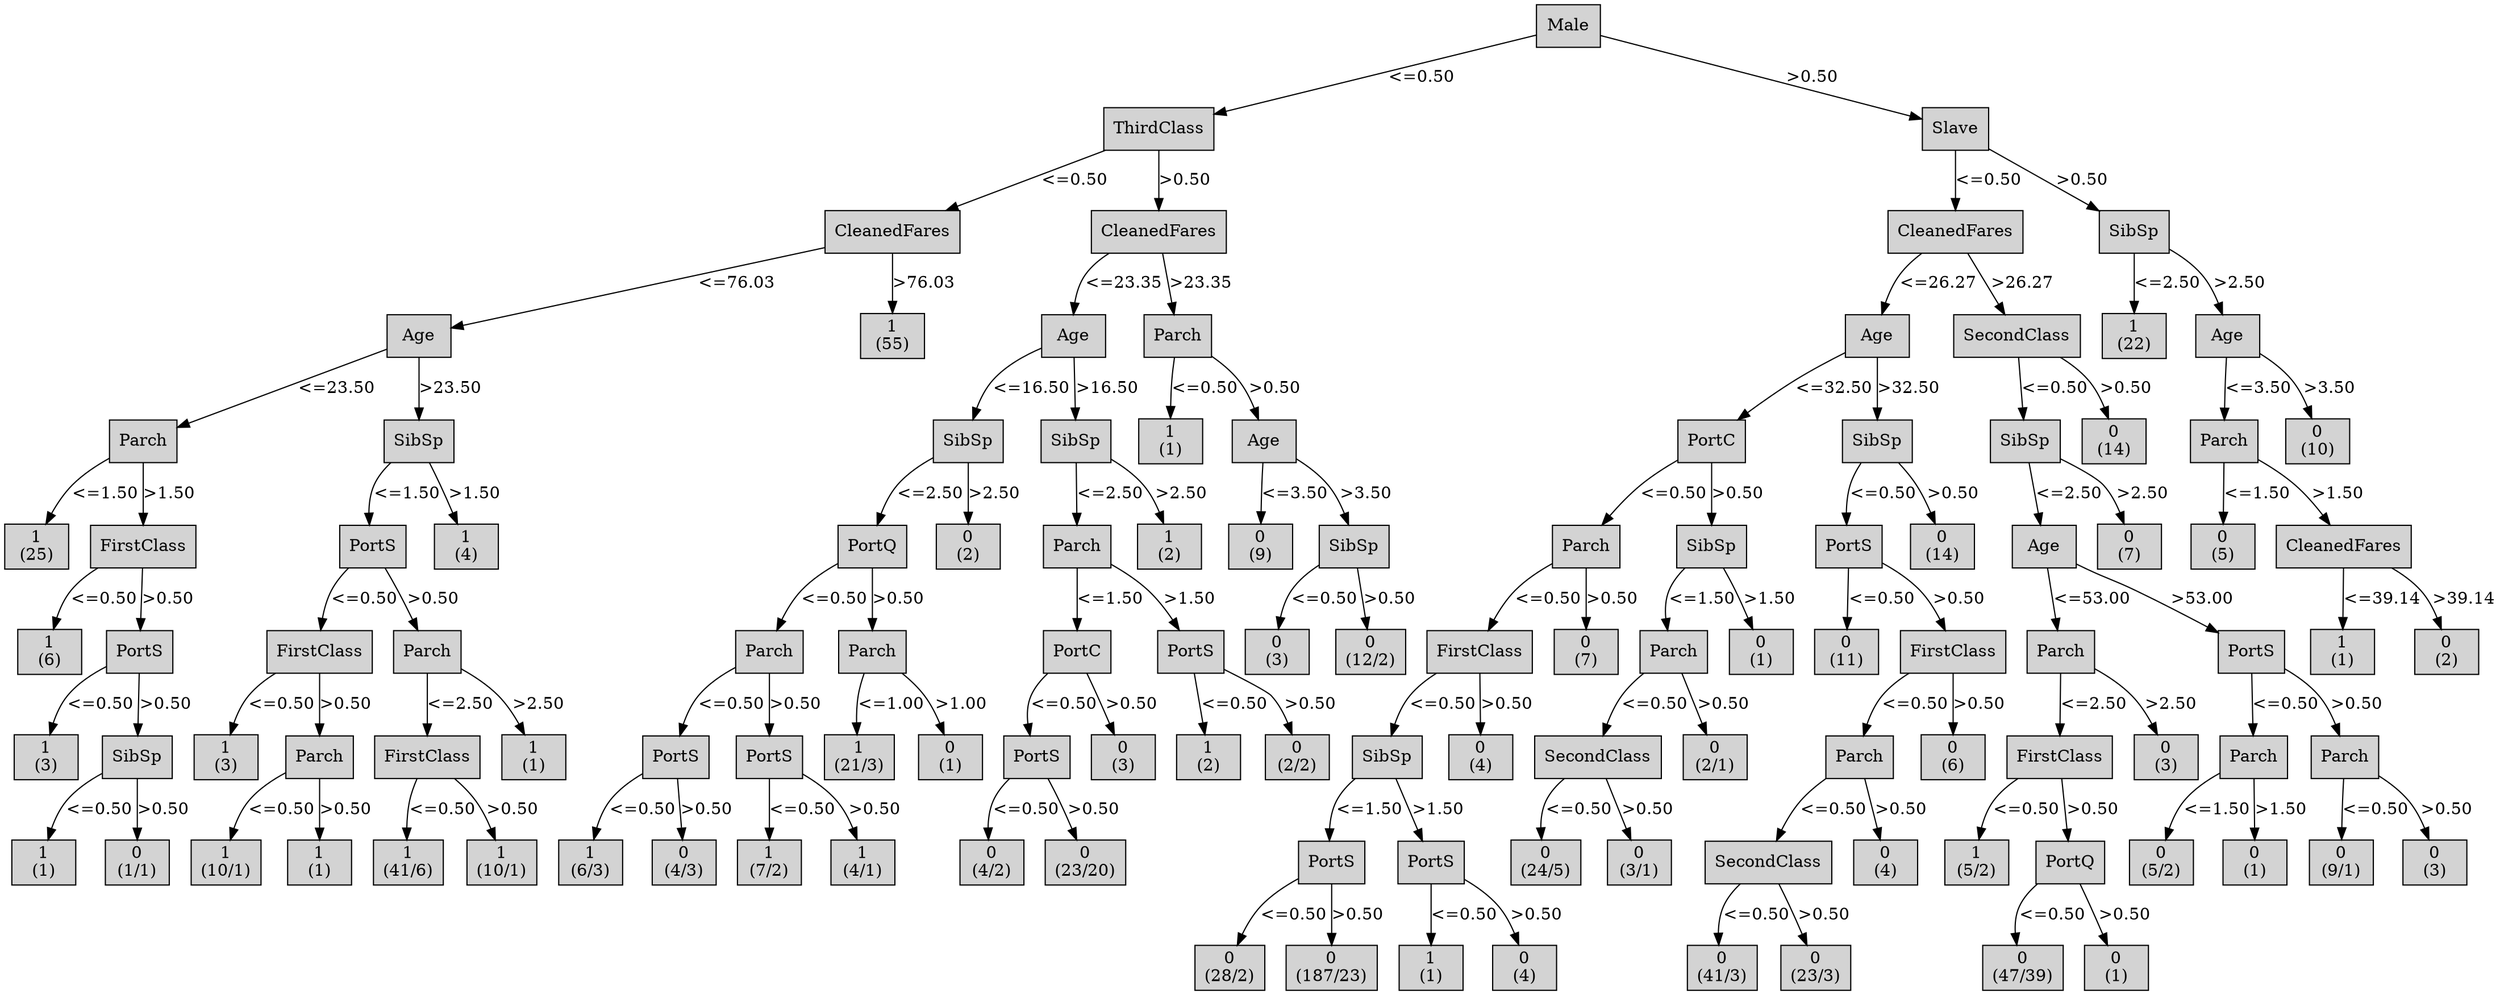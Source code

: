 digraph ID3_Tree {
"0" [shape=box, style=filled, label="Male
", weight=1]
"1" [shape=box, style=filled, label="ThirdClass
", weight=2]
0 -> 1 [ label = "<=0.50"];
"2" [shape=box, style=filled, label="CleanedFares
", weight=3]
1 -> 2 [ label = "<=0.50"];
"3" [shape=box, style=filled, label="Age
", weight=4]
2 -> 3 [ label = "<=76.03"];
"4" [shape=box, style=filled, label="Parch
", weight=5]
3 -> 4 [ label = "<=23.50"];
"5" [shape=box, style=filled, label="1
(25)
", weight=6]
4 -> 5 [ label = "<=1.50"];
"6" [shape=box, style=filled, label="FirstClass
", weight=6]
4 -> 6 [ label = ">1.50"];
"7" [shape=box, style=filled, label="1
(6)
", weight=7]
6 -> 7 [ label = "<=0.50"];
"8" [shape=box, style=filled, label="PortS
", weight=7]
6 -> 8 [ label = ">0.50"];
"9" [shape=box, style=filled, label="1
(3)
", weight=8]
8 -> 9 [ label = "<=0.50"];
"10" [shape=box, style=filled, label="SibSp
", weight=8]
8 -> 10 [ label = ">0.50"];
"11" [shape=box, style=filled, label="1
(1)
", weight=9]
10 -> 11 [ label = "<=0.50"];
"12" [shape=box, style=filled, label="0
(1/1)
", weight=9]
10 -> 12 [ label = ">0.50"];
"13" [shape=box, style=filled, label="SibSp
", weight=5]
3 -> 13 [ label = ">23.50"];
"14" [shape=box, style=filled, label="PortS
", weight=6]
13 -> 14 [ label = "<=1.50"];
"15" [shape=box, style=filled, label="FirstClass
", weight=7]
14 -> 15 [ label = "<=0.50"];
"16" [shape=box, style=filled, label="1
(3)
", weight=8]
15 -> 16 [ label = "<=0.50"];
"17" [shape=box, style=filled, label="Parch
", weight=8]
15 -> 17 [ label = ">0.50"];
"18" [shape=box, style=filled, label="1
(10/1)
", weight=9]
17 -> 18 [ label = "<=0.50"];
"19" [shape=box, style=filled, label="1
(1)
", weight=9]
17 -> 19 [ label = ">0.50"];
"20" [shape=box, style=filled, label="Parch
", weight=7]
14 -> 20 [ label = ">0.50"];
"21" [shape=box, style=filled, label="FirstClass
", weight=8]
20 -> 21 [ label = "<=2.50"];
"22" [shape=box, style=filled, label="1
(41/6)
", weight=9]
21 -> 22 [ label = "<=0.50"];
"23" [shape=box, style=filled, label="1
(10/1)
", weight=9]
21 -> 23 [ label = ">0.50"];
"24" [shape=box, style=filled, label="1
(1)
", weight=8]
20 -> 24 [ label = ">2.50"];
"25" [shape=box, style=filled, label="1
(4)
", weight=6]
13 -> 25 [ label = ">1.50"];
"26" [shape=box, style=filled, label="1
(55)
", weight=4]
2 -> 26 [ label = ">76.03"];
"27" [shape=box, style=filled, label="CleanedFares
", weight=3]
1 -> 27 [ label = ">0.50"];
"28" [shape=box, style=filled, label="Age
", weight=4]
27 -> 28 [ label = "<=23.35"];
"29" [shape=box, style=filled, label="SibSp
", weight=5]
28 -> 29 [ label = "<=16.50"];
"30" [shape=box, style=filled, label="PortQ
", weight=6]
29 -> 30 [ label = "<=2.50"];
"31" [shape=box, style=filled, label="Parch
", weight=7]
30 -> 31 [ label = "<=0.50"];
"32" [shape=box, style=filled, label="PortS
", weight=8]
31 -> 32 [ label = "<=0.50"];
"33" [shape=box, style=filled, label="1
(6/3)
", weight=9]
32 -> 33 [ label = "<=0.50"];
"34" [shape=box, style=filled, label="0
(4/3)
", weight=9]
32 -> 34 [ label = ">0.50"];
"35" [shape=box, style=filled, label="PortS
", weight=8]
31 -> 35 [ label = ">0.50"];
"36" [shape=box, style=filled, label="1
(7/2)
", weight=9]
35 -> 36 [ label = "<=0.50"];
"37" [shape=box, style=filled, label="1
(4/1)
", weight=9]
35 -> 37 [ label = ">0.50"];
"38" [shape=box, style=filled, label="Parch
", weight=7]
30 -> 38 [ label = ">0.50"];
"39" [shape=box, style=filled, label="1
(21/3)
", weight=8]
38 -> 39 [ label = "<=1.00"];
"40" [shape=box, style=filled, label="0
(1)
", weight=8]
38 -> 40 [ label = ">1.00"];
"41" [shape=box, style=filled, label="0
(2)
", weight=6]
29 -> 41 [ label = ">2.50"];
"42" [shape=box, style=filled, label="SibSp
", weight=5]
28 -> 42 [ label = ">16.50"];
"43" [shape=box, style=filled, label="Parch
", weight=6]
42 -> 43 [ label = "<=2.50"];
"44" [shape=box, style=filled, label="PortC
", weight=7]
43 -> 44 [ label = "<=1.50"];
"45" [shape=box, style=filled, label="PortS
", weight=8]
44 -> 45 [ label = "<=0.50"];
"46" [shape=box, style=filled, label="0
(4/2)
", weight=9]
45 -> 46 [ label = "<=0.50"];
"47" [shape=box, style=filled, label="0
(23/20)
", weight=9]
45 -> 47 [ label = ">0.50"];
"48" [shape=box, style=filled, label="0
(3)
", weight=8]
44 -> 48 [ label = ">0.50"];
"49" [shape=box, style=filled, label="PortS
", weight=7]
43 -> 49 [ label = ">1.50"];
"50" [shape=box, style=filled, label="1
(2)
", weight=8]
49 -> 50 [ label = "<=0.50"];
"51" [shape=box, style=filled, label="0
(2/2)
", weight=8]
49 -> 51 [ label = ">0.50"];
"52" [shape=box, style=filled, label="1
(2)
", weight=6]
42 -> 52 [ label = ">2.50"];
"53" [shape=box, style=filled, label="Parch
", weight=4]
27 -> 53 [ label = ">23.35"];
"54" [shape=box, style=filled, label="1
(1)
", weight=5]
53 -> 54 [ label = "<=0.50"];
"55" [shape=box, style=filled, label="Age
", weight=5]
53 -> 55 [ label = ">0.50"];
"56" [shape=box, style=filled, label="0
(9)
", weight=6]
55 -> 56 [ label = "<=3.50"];
"57" [shape=box, style=filled, label="SibSp
", weight=6]
55 -> 57 [ label = ">3.50"];
"58" [shape=box, style=filled, label="0
(3)
", weight=7]
57 -> 58 [ label = "<=0.50"];
"59" [shape=box, style=filled, label="0
(12/2)
", weight=7]
57 -> 59 [ label = ">0.50"];
"60" [shape=box, style=filled, label="Slave
", weight=2]
0 -> 60 [ label = ">0.50"];
"61" [shape=box, style=filled, label="CleanedFares
", weight=3]
60 -> 61 [ label = "<=0.50"];
"62" [shape=box, style=filled, label="Age
", weight=4]
61 -> 62 [ label = "<=26.27"];
"63" [shape=box, style=filled, label="PortC
", weight=5]
62 -> 63 [ label = "<=32.50"];
"64" [shape=box, style=filled, label="Parch
", weight=6]
63 -> 64 [ label = "<=0.50"];
"65" [shape=box, style=filled, label="FirstClass
", weight=7]
64 -> 65 [ label = "<=0.50"];
"66" [shape=box, style=filled, label="SibSp
", weight=8]
65 -> 66 [ label = "<=0.50"];
"67" [shape=box, style=filled, label="PortS
", weight=9]
66 -> 67 [ label = "<=1.50"];
"68" [shape=box, style=filled, label="0
(28/2)
", weight=10]
67 -> 68 [ label = "<=0.50"];
"69" [shape=box, style=filled, label="0
(187/23)
", weight=10]
67 -> 69 [ label = ">0.50"];
"70" [shape=box, style=filled, label="PortS
", weight=9]
66 -> 70 [ label = ">1.50"];
"71" [shape=box, style=filled, label="1
(1)
", weight=10]
70 -> 71 [ label = "<=0.50"];
"72" [shape=box, style=filled, label="0
(4)
", weight=10]
70 -> 72 [ label = ">0.50"];
"73" [shape=box, style=filled, label="0
(4)
", weight=8]
65 -> 73 [ label = ">0.50"];
"74" [shape=box, style=filled, label="0
(7)
", weight=7]
64 -> 74 [ label = ">0.50"];
"75" [shape=box, style=filled, label="SibSp
", weight=6]
63 -> 75 [ label = ">0.50"];
"76" [shape=box, style=filled, label="Parch
", weight=7]
75 -> 76 [ label = "<=1.50"];
"77" [shape=box, style=filled, label="SecondClass
", weight=8]
76 -> 77 [ label = "<=0.50"];
"78" [shape=box, style=filled, label="0
(24/5)
", weight=9]
77 -> 78 [ label = "<=0.50"];
"79" [shape=box, style=filled, label="0
(3/1)
", weight=9]
77 -> 79 [ label = ">0.50"];
"80" [shape=box, style=filled, label="0
(2/1)
", weight=8]
76 -> 80 [ label = ">0.50"];
"81" [shape=box, style=filled, label="0
(1)
", weight=7]
75 -> 81 [ label = ">1.50"];
"82" [shape=box, style=filled, label="SibSp
", weight=5]
62 -> 82 [ label = ">32.50"];
"83" [shape=box, style=filled, label="PortS
", weight=6]
82 -> 83 [ label = "<=0.50"];
"84" [shape=box, style=filled, label="0
(11)
", weight=7]
83 -> 84 [ label = "<=0.50"];
"85" [shape=box, style=filled, label="FirstClass
", weight=7]
83 -> 85 [ label = ">0.50"];
"86" [shape=box, style=filled, label="Parch
", weight=8]
85 -> 86 [ label = "<=0.50"];
"87" [shape=box, style=filled, label="SecondClass
", weight=9]
86 -> 87 [ label = "<=0.50"];
"88" [shape=box, style=filled, label="0
(41/3)
", weight=10]
87 -> 88 [ label = "<=0.50"];
"89" [shape=box, style=filled, label="0
(23/3)
", weight=10]
87 -> 89 [ label = ">0.50"];
"90" [shape=box, style=filled, label="0
(4)
", weight=9]
86 -> 90 [ label = ">0.50"];
"91" [shape=box, style=filled, label="0
(6)
", weight=8]
85 -> 91 [ label = ">0.50"];
"92" [shape=box, style=filled, label="0
(14)
", weight=6]
82 -> 92 [ label = ">0.50"];
"93" [shape=box, style=filled, label="SecondClass
", weight=4]
61 -> 93 [ label = ">26.27"];
"94" [shape=box, style=filled, label="SibSp
", weight=5]
93 -> 94 [ label = "<=0.50"];
"95" [shape=box, style=filled, label="Age
", weight=6]
94 -> 95 [ label = "<=2.50"];
"96" [shape=box, style=filled, label="Parch
", weight=7]
95 -> 96 [ label = "<=53.00"];
"97" [shape=box, style=filled, label="FirstClass
", weight=8]
96 -> 97 [ label = "<=2.50"];
"98" [shape=box, style=filled, label="1
(5/2)
", weight=9]
97 -> 98 [ label = "<=0.50"];
"99" [shape=box, style=filled, label="PortQ
", weight=9]
97 -> 99 [ label = ">0.50"];
"100" [shape=box, style=filled, label="0
(47/39)
", weight=10]
99 -> 100 [ label = "<=0.50"];
"101" [shape=box, style=filled, label="0
(1)
", weight=10]
99 -> 101 [ label = ">0.50"];
"102" [shape=box, style=filled, label="0
(3)
", weight=8]
96 -> 102 [ label = ">2.50"];
"103" [shape=box, style=filled, label="PortS
", weight=7]
95 -> 103 [ label = ">53.00"];
"104" [shape=box, style=filled, label="Parch
", weight=8]
103 -> 104 [ label = "<=0.50"];
"105" [shape=box, style=filled, label="0
(5/2)
", weight=9]
104 -> 105 [ label = "<=1.50"];
"106" [shape=box, style=filled, label="0
(1)
", weight=9]
104 -> 106 [ label = ">1.50"];
"107" [shape=box, style=filled, label="Parch
", weight=8]
103 -> 107 [ label = ">0.50"];
"108" [shape=box, style=filled, label="0
(9/1)
", weight=9]
107 -> 108 [ label = "<=0.50"];
"109" [shape=box, style=filled, label="0
(3)
", weight=9]
107 -> 109 [ label = ">0.50"];
"110" [shape=box, style=filled, label="0
(7)
", weight=6]
94 -> 110 [ label = ">2.50"];
"111" [shape=box, style=filled, label="0
(14)
", weight=5]
93 -> 111 [ label = ">0.50"];
"112" [shape=box, style=filled, label="SibSp
", weight=3]
60 -> 112 [ label = ">0.50"];
"113" [shape=box, style=filled, label="1
(22)
", weight=4]
112 -> 113 [ label = "<=2.50"];
"114" [shape=box, style=filled, label="Age
", weight=4]
112 -> 114 [ label = ">2.50"];
"115" [shape=box, style=filled, label="Parch
", weight=5]
114 -> 115 [ label = "<=3.50"];
"116" [shape=box, style=filled, label="0
(5)
", weight=6]
115 -> 116 [ label = "<=1.50"];
"117" [shape=box, style=filled, label="CleanedFares
", weight=6]
115 -> 117 [ label = ">1.50"];
"118" [shape=box, style=filled, label="1
(1)
", weight=7]
117 -> 118 [ label = "<=39.14"];
"119" [shape=box, style=filled, label="0
(2)
", weight=7]
117 -> 119 [ label = ">39.14"];
"120" [shape=box, style=filled, label="0
(10)
", weight=5]
114 -> 120 [ label = ">3.50"];
{rank=same; 0;};
{rank=same; 68;69;71;72;88;89;100;101;};
{rank=same; 1;60;};
{rank=same; 2;27;61;112;};
{rank=same; 3;26;28;53;62;93;113;114;};
{rank=same; 4;13;29;42;54;55;63;82;94;111;115;120;};
{rank=same; 5;6;14;25;30;41;43;52;56;57;64;75;83;92;95;110;116;117;};
{rank=same; 7;8;15;20;31;38;44;49;58;59;65;74;76;81;84;85;96;103;118;119;};
{rank=same; 9;10;16;17;21;24;32;35;39;40;45;48;50;51;66;73;77;80;86;91;97;102;104;107;};
{rank=same; 11;12;18;19;22;23;33;34;36;37;46;47;67;70;78;79;87;90;98;99;105;106;108;109;};
}
